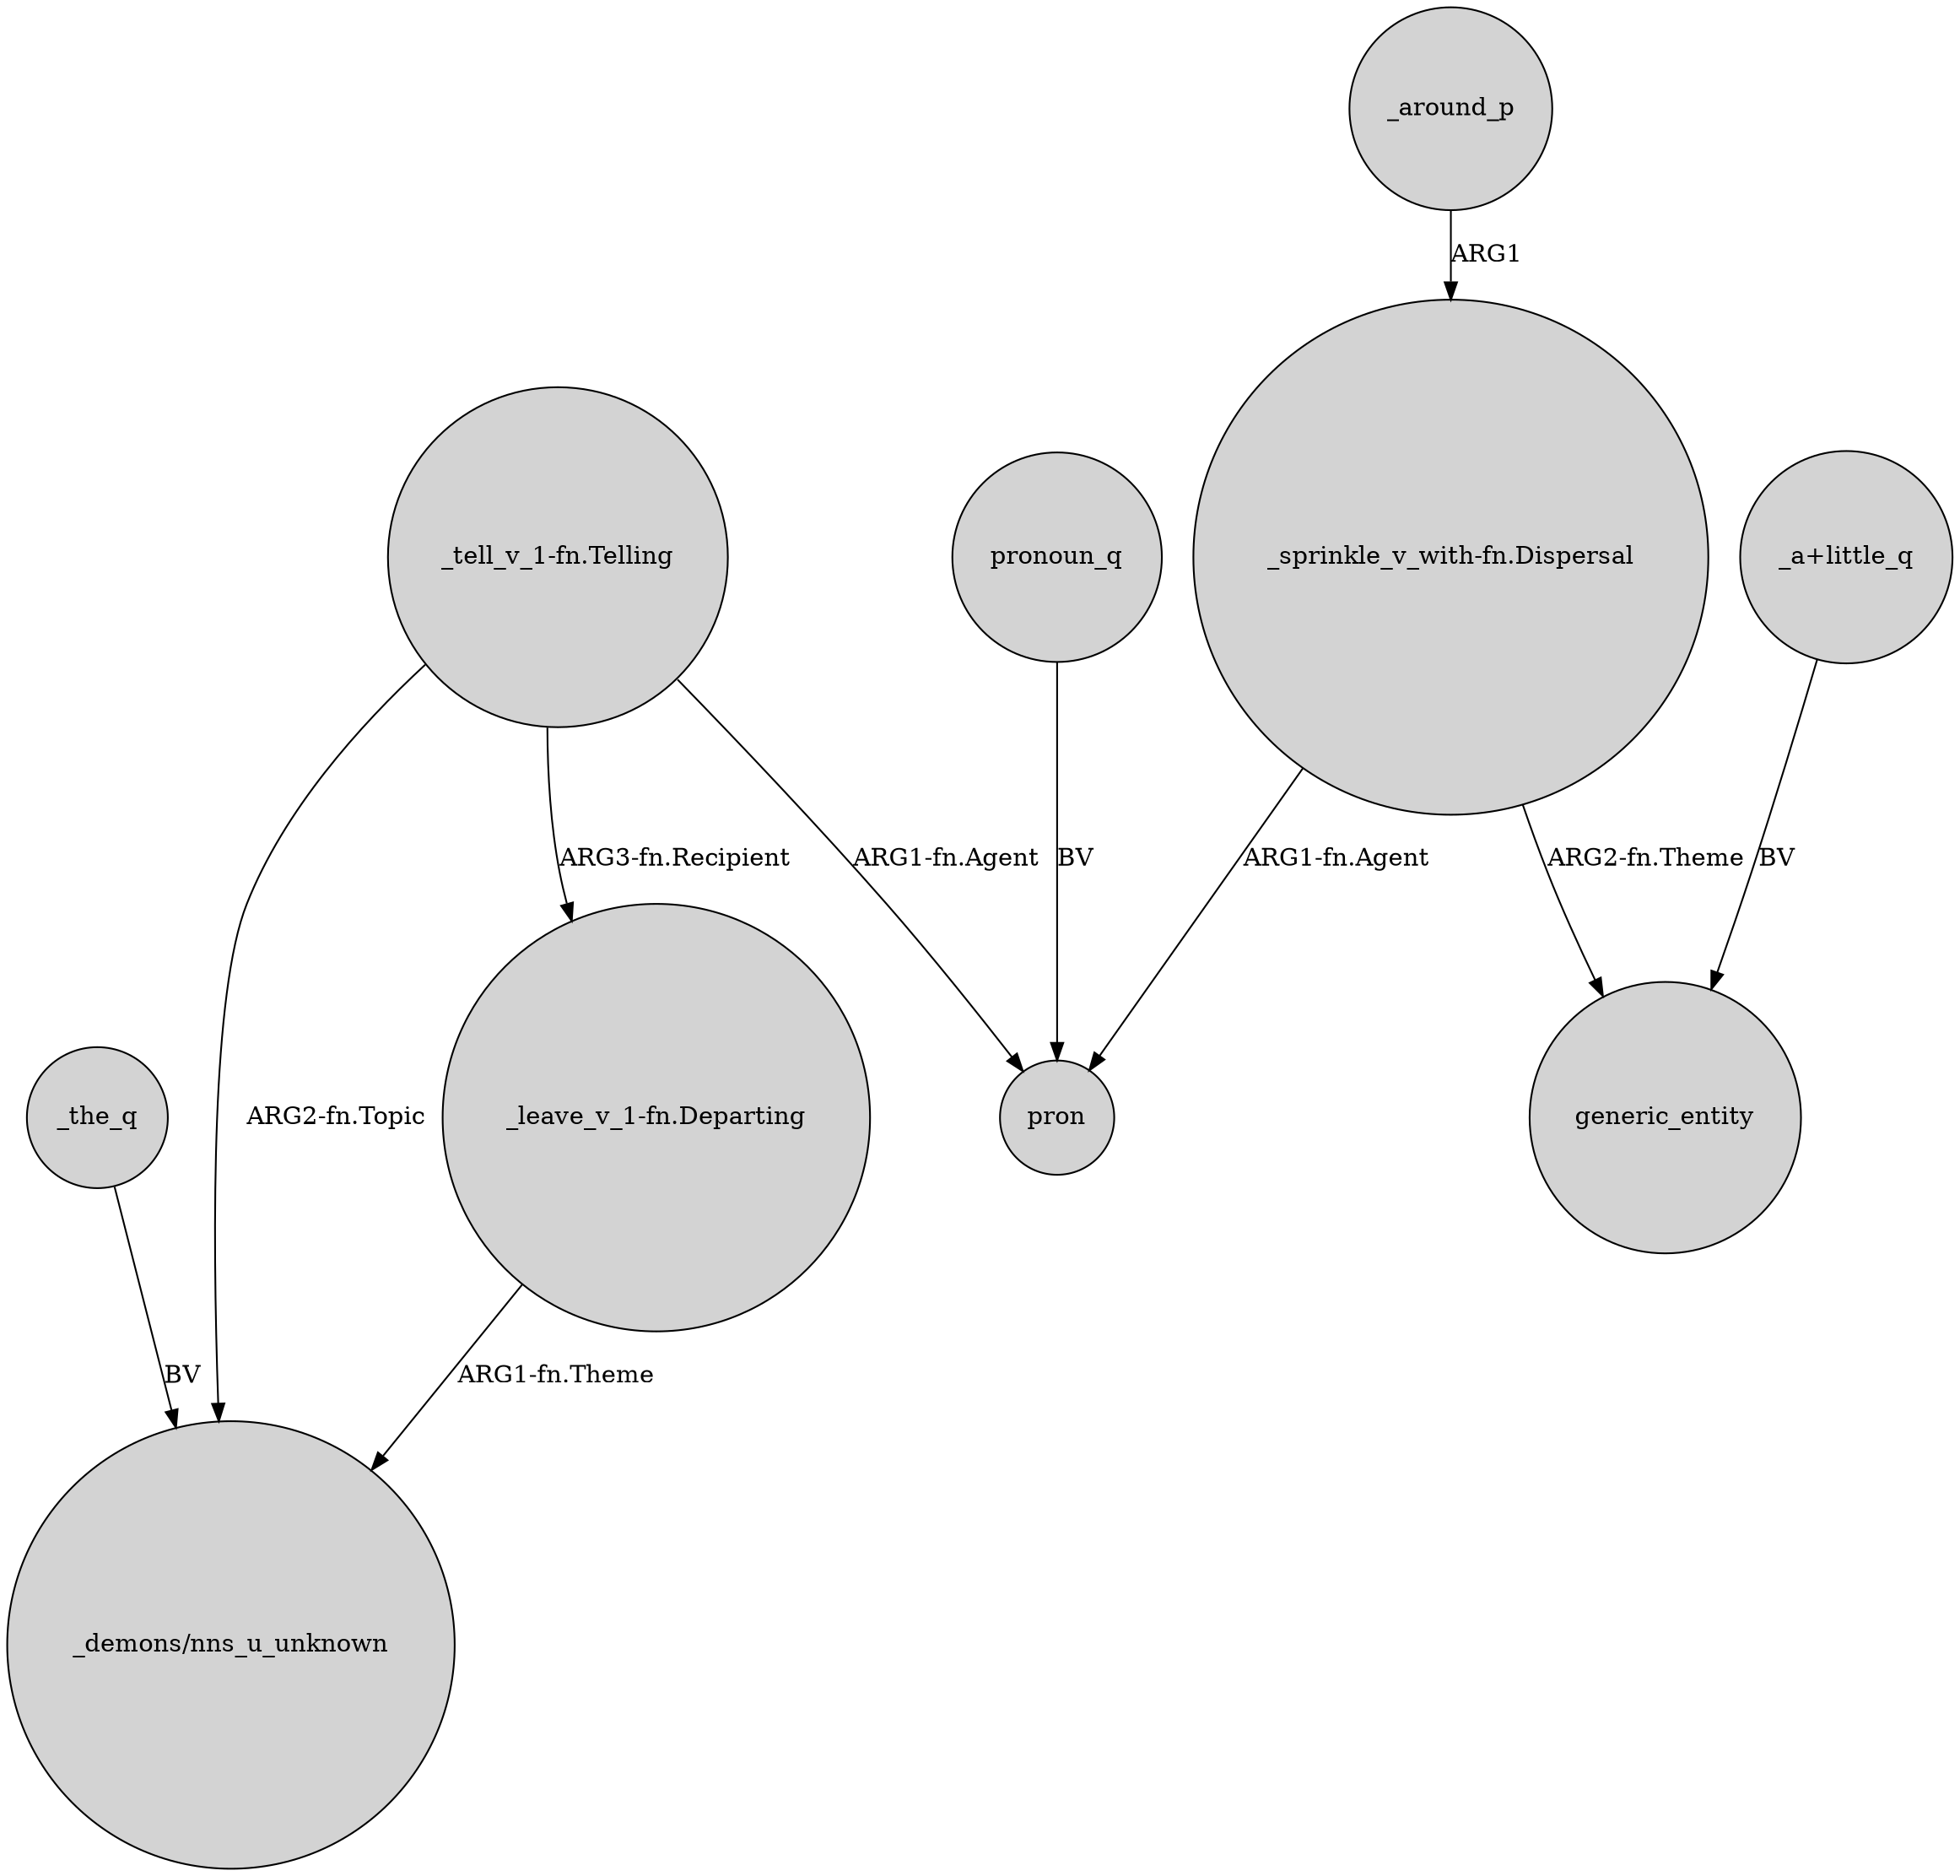 digraph {
	node [shape=circle style=filled]
	_the_q -> "_demons/nns_u_unknown" [label=BV]
	"_leave_v_1-fn.Departing" -> "_demons/nns_u_unknown" [label="ARG1-fn.Theme"]
	"_sprinkle_v_with-fn.Dispersal" -> generic_entity [label="ARG2-fn.Theme"]
	"_a+little_q" -> generic_entity [label=BV]
	"_tell_v_1-fn.Telling" -> pron [label="ARG1-fn.Agent"]
	_around_p -> "_sprinkle_v_with-fn.Dispersal" [label=ARG1]
	"_tell_v_1-fn.Telling" -> "_demons/nns_u_unknown" [label="ARG2-fn.Topic"]
	"_tell_v_1-fn.Telling" -> "_leave_v_1-fn.Departing" [label="ARG3-fn.Recipient"]
	"_sprinkle_v_with-fn.Dispersal" -> pron [label="ARG1-fn.Agent"]
	pronoun_q -> pron [label=BV]
}
